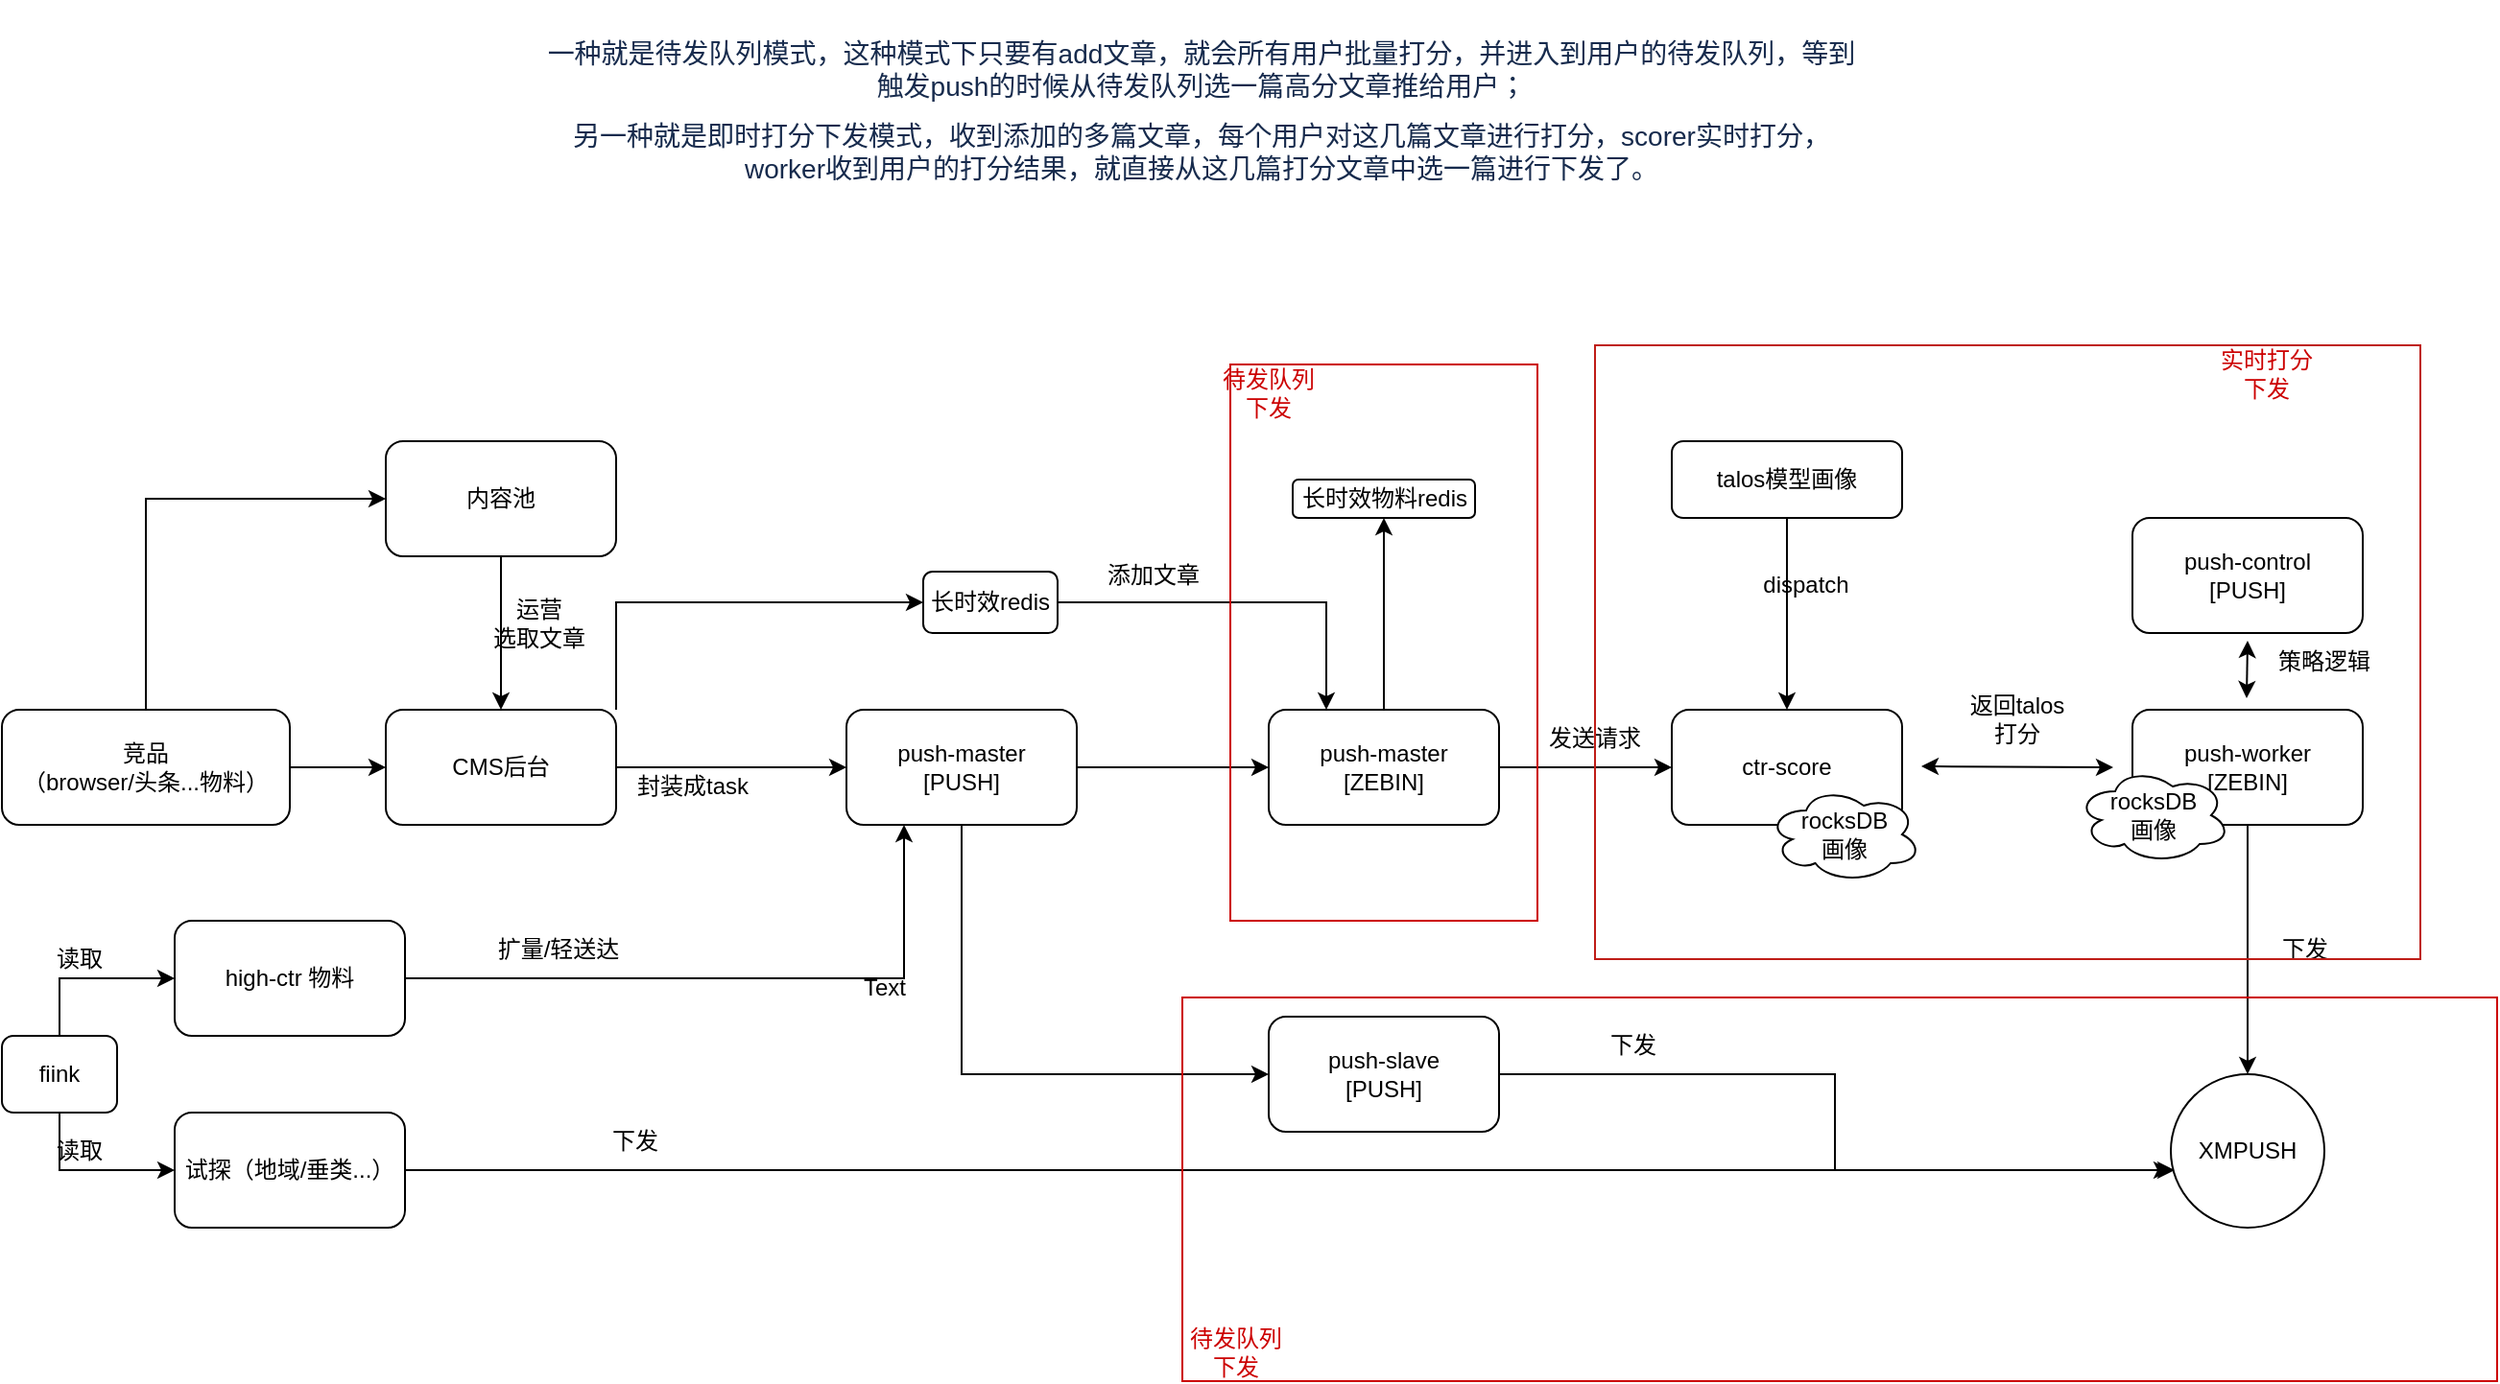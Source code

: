 <mxfile version="16.2.7" type="github">
  <diagram id="DitLQs0JtN2Mt3FmFzSz" name="Page-1">
    <mxGraphModel dx="899" dy="1733" grid="1" gridSize="10" guides="1" tooltips="1" connect="1" arrows="1" fold="1" page="1" pageScale="1" pageWidth="827" pageHeight="1169" math="0" shadow="0">
      <root>
        <mxCell id="0" />
        <mxCell id="1" parent="0" />
        <mxCell id="1dthCgxFfcsSectLN79W-5" style="edgeStyle=orthogonalEdgeStyle;rounded=0;orthogonalLoop=1;jettySize=auto;html=1;exitX=0.5;exitY=0;exitDx=0;exitDy=0;entryX=0;entryY=0.5;entryDx=0;entryDy=0;" parent="1" source="1dthCgxFfcsSectLN79W-1" target="1dthCgxFfcsSectLN79W-2" edge="1">
          <mxGeometry relative="1" as="geometry" />
        </mxCell>
        <mxCell id="1dthCgxFfcsSectLN79W-6" style="edgeStyle=orthogonalEdgeStyle;rounded=0;orthogonalLoop=1;jettySize=auto;html=1;exitX=1;exitY=0.5;exitDx=0;exitDy=0;entryX=0;entryY=0.5;entryDx=0;entryDy=0;" parent="1" source="1dthCgxFfcsSectLN79W-1" target="1dthCgxFfcsSectLN79W-3" edge="1">
          <mxGeometry relative="1" as="geometry" />
        </mxCell>
        <mxCell id="1dthCgxFfcsSectLN79W-1" value="竞品&lt;br style=&quot;box-sizing: content-box ; margin: 0px ; padding: 0px&quot;&gt;（browser/头条...物料）" style="rounded=1;whiteSpace=wrap;html=1;" parent="1" vertex="1">
          <mxGeometry x="20" y="150" width="150" height="60" as="geometry" />
        </mxCell>
        <mxCell id="1dthCgxFfcsSectLN79W-4" style="edgeStyle=orthogonalEdgeStyle;rounded=0;orthogonalLoop=1;jettySize=auto;html=1;exitX=0.5;exitY=1;exitDx=0;exitDy=0;entryX=0.5;entryY=0;entryDx=0;entryDy=0;" parent="1" source="1dthCgxFfcsSectLN79W-2" target="1dthCgxFfcsSectLN79W-3" edge="1">
          <mxGeometry relative="1" as="geometry" />
        </mxCell>
        <mxCell id="1dthCgxFfcsSectLN79W-2" value="内容池" style="rounded=1;whiteSpace=wrap;html=1;" parent="1" vertex="1">
          <mxGeometry x="220" y="10" width="120" height="60" as="geometry" />
        </mxCell>
        <mxCell id="1dthCgxFfcsSectLN79W-12" style="edgeStyle=orthogonalEdgeStyle;rounded=0;orthogonalLoop=1;jettySize=auto;html=1;exitX=1;exitY=0.5;exitDx=0;exitDy=0;" parent="1" source="1dthCgxFfcsSectLN79W-3" target="1dthCgxFfcsSectLN79W-9" edge="1">
          <mxGeometry relative="1" as="geometry" />
        </mxCell>
        <mxCell id="1dthCgxFfcsSectLN79W-32" style="edgeStyle=orthogonalEdgeStyle;rounded=0;orthogonalLoop=1;jettySize=auto;html=1;exitX=1;exitY=0;exitDx=0;exitDy=0;entryX=0;entryY=0.5;entryDx=0;entryDy=0;" parent="1" source="1dthCgxFfcsSectLN79W-3" target="1dthCgxFfcsSectLN79W-17" edge="1">
          <mxGeometry relative="1" as="geometry" />
        </mxCell>
        <mxCell id="1dthCgxFfcsSectLN79W-3" value="CMS后台" style="rounded=1;whiteSpace=wrap;html=1;" parent="1" vertex="1">
          <mxGeometry x="220" y="150" width="120" height="60" as="geometry" />
        </mxCell>
        <mxCell id="1dthCgxFfcsSectLN79W-7" value="运营&lt;br&gt;选取文章" style="text;html=1;strokeColor=none;fillColor=none;align=center;verticalAlign=middle;whiteSpace=wrap;rounded=0;" parent="1" vertex="1">
          <mxGeometry x="270" y="90" width="60" height="30" as="geometry" />
        </mxCell>
        <mxCell id="1dthCgxFfcsSectLN79W-37" style="edgeStyle=orthogonalEdgeStyle;rounded=0;orthogonalLoop=1;jettySize=auto;html=1;exitX=1;exitY=0.5;exitDx=0;exitDy=0;entryX=0;entryY=0.5;entryDx=0;entryDy=0;" parent="1" source="1dthCgxFfcsSectLN79W-9" target="1dthCgxFfcsSectLN79W-10" edge="1">
          <mxGeometry relative="1" as="geometry" />
        </mxCell>
        <mxCell id="1dthCgxFfcsSectLN79W-38" style="edgeStyle=orthogonalEdgeStyle;rounded=0;orthogonalLoop=1;jettySize=auto;html=1;exitX=0.5;exitY=1;exitDx=0;exitDy=0;entryX=0;entryY=0.5;entryDx=0;entryDy=0;" parent="1" source="1dthCgxFfcsSectLN79W-9" target="1dthCgxFfcsSectLN79W-11" edge="1">
          <mxGeometry relative="1" as="geometry" />
        </mxCell>
        <mxCell id="1dthCgxFfcsSectLN79W-9" value="push-master&lt;br&gt;[PUSH]" style="rounded=1;whiteSpace=wrap;html=1;" parent="1" vertex="1">
          <mxGeometry x="460" y="150" width="120" height="60" as="geometry" />
        </mxCell>
        <mxCell id="1dthCgxFfcsSectLN79W-35" style="edgeStyle=orthogonalEdgeStyle;rounded=0;orthogonalLoop=1;jettySize=auto;html=1;exitX=0.5;exitY=0;exitDx=0;exitDy=0;entryX=0.5;entryY=1;entryDx=0;entryDy=0;" parent="1" source="1dthCgxFfcsSectLN79W-10" target="1dthCgxFfcsSectLN79W-24" edge="1">
          <mxGeometry relative="1" as="geometry" />
        </mxCell>
        <mxCell id="1dthCgxFfcsSectLN79W-44" style="edgeStyle=orthogonalEdgeStyle;rounded=0;orthogonalLoop=1;jettySize=auto;html=1;exitX=1;exitY=0.5;exitDx=0;exitDy=0;" parent="1" source="1dthCgxFfcsSectLN79W-10" edge="1">
          <mxGeometry relative="1" as="geometry">
            <mxPoint x="890" y="180" as="targetPoint" />
          </mxGeometry>
        </mxCell>
        <mxCell id="1dthCgxFfcsSectLN79W-10" value="&lt;span&gt;push-master&lt;/span&gt;&lt;br&gt;&lt;span&gt;[ZEBIN]&lt;/span&gt;" style="rounded=1;whiteSpace=wrap;html=1;" parent="1" vertex="1">
          <mxGeometry x="680" y="150" width="120" height="60" as="geometry" />
        </mxCell>
        <mxCell id="ZSJVo91cg3xpIOHbP1cb-7" style="edgeStyle=orthogonalEdgeStyle;rounded=0;orthogonalLoop=1;jettySize=auto;html=1;exitX=1;exitY=0.5;exitDx=0;exitDy=0;entryX=0;entryY=0.625;entryDx=0;entryDy=0;entryPerimeter=0;" parent="1" source="1dthCgxFfcsSectLN79W-11" target="1dthCgxFfcsSectLN79W-70" edge="1">
          <mxGeometry relative="1" as="geometry" />
        </mxCell>
        <mxCell id="1dthCgxFfcsSectLN79W-11" value="push-slave&lt;br&gt;[PUSH]" style="rounded=1;whiteSpace=wrap;html=1;" parent="1" vertex="1">
          <mxGeometry x="680" y="310" width="120" height="60" as="geometry" />
        </mxCell>
        <mxCell id="1dthCgxFfcsSectLN79W-40" style="edgeStyle=orthogonalEdgeStyle;rounded=0;orthogonalLoop=1;jettySize=auto;html=1;exitX=1;exitY=0.5;exitDx=0;exitDy=0;entryX=0.25;entryY=0;entryDx=0;entryDy=0;" parent="1" source="1dthCgxFfcsSectLN79W-17" target="1dthCgxFfcsSectLN79W-10" edge="1">
          <mxGeometry relative="1" as="geometry" />
        </mxCell>
        <mxCell id="1dthCgxFfcsSectLN79W-17" value="长时效redis" style="rounded=1;whiteSpace=wrap;html=1;" parent="1" vertex="1">
          <mxGeometry x="500" y="78" width="70" height="32" as="geometry" />
        </mxCell>
        <mxCell id="1dthCgxFfcsSectLN79W-24" value="长时效物料redis" style="rounded=1;whiteSpace=wrap;html=1;" parent="1" vertex="1">
          <mxGeometry x="692.5" y="30" width="95" height="20" as="geometry" />
        </mxCell>
        <mxCell id="1dthCgxFfcsSectLN79W-23" value="添加文章" style="text;html=1;strokeColor=none;fillColor=none;align=center;verticalAlign=middle;whiteSpace=wrap;rounded=0;" parent="1" vertex="1">
          <mxGeometry x="590" y="65" width="60" height="30" as="geometry" />
        </mxCell>
        <mxCell id="1dthCgxFfcsSectLN79W-47" style="edgeStyle=orthogonalEdgeStyle;rounded=0;orthogonalLoop=1;jettySize=auto;html=1;exitX=0.5;exitY=1;exitDx=0;exitDy=0;" parent="1" edge="1">
          <mxGeometry relative="1" as="geometry">
            <mxPoint x="890" y="210" as="sourcePoint" />
          </mxGeometry>
        </mxCell>
        <mxCell id="1dthCgxFfcsSectLN79W-42" value="ctr-score" style="rounded=1;whiteSpace=wrap;html=1;" parent="1" vertex="1">
          <mxGeometry x="890" y="150" width="120" height="60" as="geometry" />
        </mxCell>
        <mxCell id="1dthCgxFfcsSectLN79W-48" style="edgeStyle=orthogonalEdgeStyle;rounded=0;orthogonalLoop=1;jettySize=auto;html=1;exitX=0.5;exitY=1;exitDx=0;exitDy=0;" parent="1" edge="1">
          <mxGeometry relative="1" as="geometry">
            <mxPoint x="890" y="340" as="targetPoint" />
          </mxGeometry>
        </mxCell>
        <mxCell id="1dthCgxFfcsSectLN79W-59" style="edgeStyle=orthogonalEdgeStyle;rounded=0;orthogonalLoop=1;jettySize=auto;html=1;exitX=0.5;exitY=0;exitDx=0;exitDy=0;" parent="1" source="1dthCgxFfcsSectLN79W-50" target="1dthCgxFfcsSectLN79W-52" edge="1">
          <mxGeometry relative="1" as="geometry" />
        </mxCell>
        <mxCell id="1dthCgxFfcsSectLN79W-60" style="edgeStyle=orthogonalEdgeStyle;rounded=0;orthogonalLoop=1;jettySize=auto;html=1;exitX=0.5;exitY=1;exitDx=0;exitDy=0;" parent="1" source="1dthCgxFfcsSectLN79W-50" target="1dthCgxFfcsSectLN79W-53" edge="1">
          <mxGeometry relative="1" as="geometry" />
        </mxCell>
        <mxCell id="1dthCgxFfcsSectLN79W-50" value="fiink" style="rounded=1;whiteSpace=wrap;html=1;" parent="1" vertex="1">
          <mxGeometry x="20" y="320" width="60" height="40" as="geometry" />
        </mxCell>
        <mxCell id="1dthCgxFfcsSectLN79W-61" style="edgeStyle=orthogonalEdgeStyle;rounded=0;orthogonalLoop=1;jettySize=auto;html=1;exitX=1;exitY=0.5;exitDx=0;exitDy=0;entryX=0.25;entryY=1;entryDx=0;entryDy=0;" parent="1" source="1dthCgxFfcsSectLN79W-52" target="1dthCgxFfcsSectLN79W-9" edge="1">
          <mxGeometry relative="1" as="geometry" />
        </mxCell>
        <mxCell id="1dthCgxFfcsSectLN79W-52" value="high-ctr 物料" style="rounded=1;whiteSpace=wrap;html=1;" parent="1" vertex="1">
          <mxGeometry x="110" y="260" width="120" height="60" as="geometry" />
        </mxCell>
        <mxCell id="1dthCgxFfcsSectLN79W-63" style="edgeStyle=orthogonalEdgeStyle;rounded=0;orthogonalLoop=1;jettySize=auto;html=1;exitX=1;exitY=0.5;exitDx=0;exitDy=0;entryX=0.025;entryY=0.625;entryDx=0;entryDy=0;entryPerimeter=0;" parent="1" source="1dthCgxFfcsSectLN79W-53" target="1dthCgxFfcsSectLN79W-70" edge="1">
          <mxGeometry relative="1" as="geometry">
            <mxPoint x="540" y="390" as="targetPoint" />
          </mxGeometry>
        </mxCell>
        <mxCell id="1dthCgxFfcsSectLN79W-53" value="试探（地域/垂类...）" style="rounded=1;whiteSpace=wrap;html=1;" parent="1" vertex="1">
          <mxGeometry x="110" y="360" width="120" height="60" as="geometry" />
        </mxCell>
        <mxCell id="1dthCgxFfcsSectLN79W-54" value="发送请求" style="text;html=1;strokeColor=none;fillColor=none;align=center;verticalAlign=middle;whiteSpace=wrap;rounded=0;" parent="1" vertex="1">
          <mxGeometry x="820" y="150" width="60" height="30" as="geometry" />
        </mxCell>
        <mxCell id="1dthCgxFfcsSectLN79W-58" value="策略逻辑" style="text;html=1;strokeColor=none;fillColor=none;align=center;verticalAlign=middle;whiteSpace=wrap;rounded=0;" parent="1" vertex="1">
          <mxGeometry x="1200" y="110" width="60" height="30" as="geometry" />
        </mxCell>
        <mxCell id="1dthCgxFfcsSectLN79W-62" value="扩量/轻送达" style="text;html=1;strokeColor=none;fillColor=none;align=center;verticalAlign=middle;whiteSpace=wrap;rounded=0;" parent="1" vertex="1">
          <mxGeometry x="260" y="260" width="100" height="30" as="geometry" />
        </mxCell>
        <mxCell id="ZSJVo91cg3xpIOHbP1cb-6" style="edgeStyle=orthogonalEdgeStyle;rounded=0;orthogonalLoop=1;jettySize=auto;html=1;exitX=0.5;exitY=1;exitDx=0;exitDy=0;" parent="1" source="1dthCgxFfcsSectLN79W-69" target="1dthCgxFfcsSectLN79W-70" edge="1">
          <mxGeometry relative="1" as="geometry" />
        </mxCell>
        <mxCell id="1dthCgxFfcsSectLN79W-69" value="&lt;span&gt;push-worker&lt;/span&gt;&lt;br&gt;&lt;span&gt;[ZEBIN]&lt;/span&gt;" style="rounded=1;whiteSpace=wrap;html=1;" parent="1" vertex="1">
          <mxGeometry x="1130" y="150" width="120" height="60" as="geometry" />
        </mxCell>
        <mxCell id="1dthCgxFfcsSectLN79W-70" value="XMPUSH" style="ellipse;whiteSpace=wrap;html=1;aspect=fixed;" parent="1" vertex="1">
          <mxGeometry x="1150" y="340" width="80" height="80" as="geometry" />
        </mxCell>
        <mxCell id="1dthCgxFfcsSectLN79W-72" value="" style="endArrow=classic;startArrow=classic;html=1;rounded=0;entryX=0;entryY=0.5;entryDx=0;entryDy=0;" parent="1" edge="1">
          <mxGeometry width="50" height="50" relative="1" as="geometry">
            <mxPoint x="1020" y="179.5" as="sourcePoint" />
            <mxPoint x="1120" y="180" as="targetPoint" />
          </mxGeometry>
        </mxCell>
        <mxCell id="1dthCgxFfcsSectLN79W-73" value="返回talos打分" style="text;html=1;strokeColor=none;fillColor=none;align=center;verticalAlign=middle;whiteSpace=wrap;rounded=0;" parent="1" vertex="1">
          <mxGeometry x="1040" y="140" width="60" height="30" as="geometry" />
        </mxCell>
        <mxCell id="1dthCgxFfcsSectLN79W-78" value="下发" style="text;html=1;strokeColor=none;fillColor=none;align=center;verticalAlign=middle;whiteSpace=wrap;rounded=0;" parent="1" vertex="1">
          <mxGeometry x="840" y="310" width="60" height="30" as="geometry" />
        </mxCell>
        <mxCell id="1dthCgxFfcsSectLN79W-79" value="下发" style="text;html=1;strokeColor=none;fillColor=none;align=center;verticalAlign=middle;whiteSpace=wrap;rounded=0;" parent="1" vertex="1">
          <mxGeometry x="1190" y="260" width="60" height="30" as="geometry" />
        </mxCell>
        <mxCell id="1dthCgxFfcsSectLN79W-82" value="&lt;span&gt;rocksDB&lt;/span&gt;&lt;br&gt;&lt;span&gt;画像&lt;/span&gt;" style="ellipse;shape=cloud;whiteSpace=wrap;html=1;" parent="1" vertex="1">
          <mxGeometry x="940" y="190" width="80" height="50" as="geometry" />
        </mxCell>
        <mxCell id="1dthCgxFfcsSectLN79W-83" value="&lt;span&gt;rocksDB&lt;/span&gt;&lt;br&gt;&lt;span&gt;画像&lt;/span&gt;" style="ellipse;shape=cloud;whiteSpace=wrap;html=1;" parent="1" vertex="1">
          <mxGeometry x="1101" y="180" width="80" height="50" as="geometry" />
        </mxCell>
        <mxCell id="1dthCgxFfcsSectLN79W-85" style="edgeStyle=orthogonalEdgeStyle;rounded=0;orthogonalLoop=1;jettySize=auto;html=1;exitX=0.5;exitY=1;exitDx=0;exitDy=0;" parent="1" source="1dthCgxFfcsSectLN79W-84" target="1dthCgxFfcsSectLN79W-42" edge="1">
          <mxGeometry relative="1" as="geometry" />
        </mxCell>
        <mxCell id="1dthCgxFfcsSectLN79W-84" value="talos模型画像" style="rounded=1;whiteSpace=wrap;html=1;" parent="1" vertex="1">
          <mxGeometry x="890" y="10" width="120" height="40" as="geometry" />
        </mxCell>
        <mxCell id="1dthCgxFfcsSectLN79W-86" value="dispatch" style="text;html=1;strokeColor=none;fillColor=none;align=center;verticalAlign=middle;whiteSpace=wrap;rounded=0;" parent="1" vertex="1">
          <mxGeometry x="930" y="70" width="60" height="30" as="geometry" />
        </mxCell>
        <mxCell id="ZSJVo91cg3xpIOHbP1cb-1" value="Text" style="text;html=1;strokeColor=none;fillColor=none;align=center;verticalAlign=middle;whiteSpace=wrap;rounded=0;" parent="1" vertex="1">
          <mxGeometry x="450" y="280" width="60" height="30" as="geometry" />
        </mxCell>
        <mxCell id="ZSJVo91cg3xpIOHbP1cb-2" value="读取" style="text;html=1;align=center;verticalAlign=middle;resizable=0;points=[];autosize=1;strokeColor=none;fillColor=none;" parent="1" vertex="1">
          <mxGeometry x="40" y="370" width="40" height="20" as="geometry" />
        </mxCell>
        <mxCell id="ZSJVo91cg3xpIOHbP1cb-3" value="读取" style="text;html=1;align=center;verticalAlign=middle;resizable=0;points=[];autosize=1;strokeColor=none;fillColor=none;" parent="1" vertex="1">
          <mxGeometry x="40" y="270" width="40" height="20" as="geometry" />
        </mxCell>
        <mxCell id="ZSJVo91cg3xpIOHbP1cb-4" value="push-control&lt;br&gt;[PUSH]" style="rounded=1;whiteSpace=wrap;html=1;" parent="1" vertex="1">
          <mxGeometry x="1130" y="50" width="120" height="60" as="geometry" />
        </mxCell>
        <mxCell id="ZSJVo91cg3xpIOHbP1cb-5" value="" style="endArrow=classic;startArrow=classic;html=1;rounded=0;" parent="1" edge="1">
          <mxGeometry width="50" height="50" relative="1" as="geometry">
            <mxPoint x="1189.5" y="144" as="sourcePoint" />
            <mxPoint x="1190" y="114" as="targetPoint" />
          </mxGeometry>
        </mxCell>
        <mxCell id="ZSJVo91cg3xpIOHbP1cb-8" value="下发" style="text;html=1;strokeColor=none;fillColor=none;align=center;verticalAlign=middle;whiteSpace=wrap;rounded=0;" parent="1" vertex="1">
          <mxGeometry x="320" y="360" width="60" height="30" as="geometry" />
        </mxCell>
        <mxCell id="LqnlgR6A_uZ0cEiV8t-Z-1" value="封装成task" style="text;html=1;strokeColor=none;fillColor=none;align=center;verticalAlign=middle;whiteSpace=wrap;rounded=0;" vertex="1" parent="1">
          <mxGeometry x="340" y="180" width="80" height="20" as="geometry" />
        </mxCell>
        <mxCell id="LqnlgR6A_uZ0cEiV8t-Z-2" value="" style="rounded=0;whiteSpace=wrap;html=1;fillColor=none;strokeColor=#BF1D17;" vertex="1" parent="1">
          <mxGeometry x="850" y="-40" width="430" height="320" as="geometry" />
        </mxCell>
        <mxCell id="LqnlgR6A_uZ0cEiV8t-Z-5" value="实时打分下发" style="text;html=1;strokeColor=none;fillColor=none;align=center;verticalAlign=middle;whiteSpace=wrap;rounded=0;fontColor=#CC0000;" vertex="1" parent="1">
          <mxGeometry x="1170" y="-40" width="60" height="30" as="geometry" />
        </mxCell>
        <mxCell id="LqnlgR6A_uZ0cEiV8t-Z-6" value="" style="rounded=0;whiteSpace=wrap;html=1;fillColor=none;strokeColor=#CC0000;fontColor=#CC0000;" vertex="1" parent="1">
          <mxGeometry x="635" y="300" width="685" height="200" as="geometry" />
        </mxCell>
        <mxCell id="LqnlgR6A_uZ0cEiV8t-Z-7" value="待发队列下发" style="text;html=1;strokeColor=none;fillColor=none;align=center;verticalAlign=middle;whiteSpace=wrap;rounded=0;fontColor=#CC0000;" vertex="1" parent="1">
          <mxGeometry x="632.5" y="470" width="60" height="30" as="geometry" />
        </mxCell>
        <mxCell id="LqnlgR6A_uZ0cEiV8t-Z-8" value="" style="rounded=0;whiteSpace=wrap;html=1;fontColor=#CC0000;strokeColor=#CC0000;fillColor=none;" vertex="1" parent="1">
          <mxGeometry x="660" y="-30" width="160" height="290" as="geometry" />
        </mxCell>
        <mxCell id="LqnlgR6A_uZ0cEiV8t-Z-9" value="待发队列下发" style="text;html=1;strokeColor=none;fillColor=none;align=center;verticalAlign=middle;whiteSpace=wrap;rounded=0;fontColor=#CC0000;" vertex="1" parent="1">
          <mxGeometry x="650" y="-30" width="60" height="30" as="geometry" />
        </mxCell>
        <mxCell id="LqnlgR6A_uZ0cEiV8t-Z-10" value="&lt;p style=&quot;margin: 10px 0px 0px ; padding: 0px ; color: rgb(23 , 43 , 77) ; font-family: , &amp;#34;system-ui&amp;#34; , &amp;#34;segoe ui&amp;#34; , &amp;#34;roboto&amp;#34; , &amp;#34;oxygen&amp;#34; , &amp;#34;ubuntu&amp;#34; , &amp;#34;fira sans&amp;#34; , &amp;#34;droid sans&amp;#34; , &amp;#34;helvetica neue&amp;#34; , sans-serif ; font-size: 14px ; background-color: rgb(255 , 255 , 255)&quot;&gt;一种就是待发队列模式，这种模式下只要有add文章，就会所有用户批量打分，并进入到用户的待发队列，等到触发push的时候从待发队列选一篇高分文章推给用户；&lt;/p&gt;&lt;p style=&quot;margin: 10px 0px 0px ; padding: 0px ; color: rgb(23 , 43 , 77) ; font-family: , &amp;#34;system-ui&amp;#34; , &amp;#34;segoe ui&amp;#34; , &amp;#34;roboto&amp;#34; , &amp;#34;oxygen&amp;#34; , &amp;#34;ubuntu&amp;#34; , &amp;#34;fira sans&amp;#34; , &amp;#34;droid sans&amp;#34; , &amp;#34;helvetica neue&amp;#34; , sans-serif ; font-size: 14px ; background-color: rgb(255 , 255 , 255)&quot;&gt;另一种就是即时打分下发模式，收到添加的多篇文章，每个用户对这几篇文章进行打分，scorer实时打分，worker收到用户的打分结果，就直接从这几篇打分文章中选一篇进行下发了。&lt;/p&gt;&lt;div&gt;&lt;br&gt;&lt;/div&gt;" style="text;html=1;strokeColor=none;fillColor=none;align=center;verticalAlign=middle;whiteSpace=wrap;rounded=0;fontColor=#CC0000;" vertex="1" parent="1">
          <mxGeometry x="300" y="-220" width="690" height="120" as="geometry" />
        </mxCell>
      </root>
    </mxGraphModel>
  </diagram>
</mxfile>
